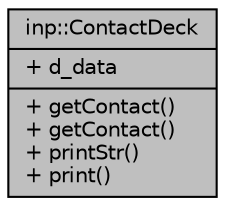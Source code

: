digraph "inp::ContactDeck"
{
  edge [fontname="Helvetica",fontsize="10",labelfontname="Helvetica",labelfontsize="10"];
  node [fontname="Helvetica",fontsize="10",shape=record];
  Node1 [label="{inp::ContactDeck\n|+ d_data\l|+ getContact()\l+ getContact()\l+ printStr()\l+ print()\l}",height=0.2,width=0.4,color="black", fillcolor="grey75", style="filled", fontcolor="black"];
}
